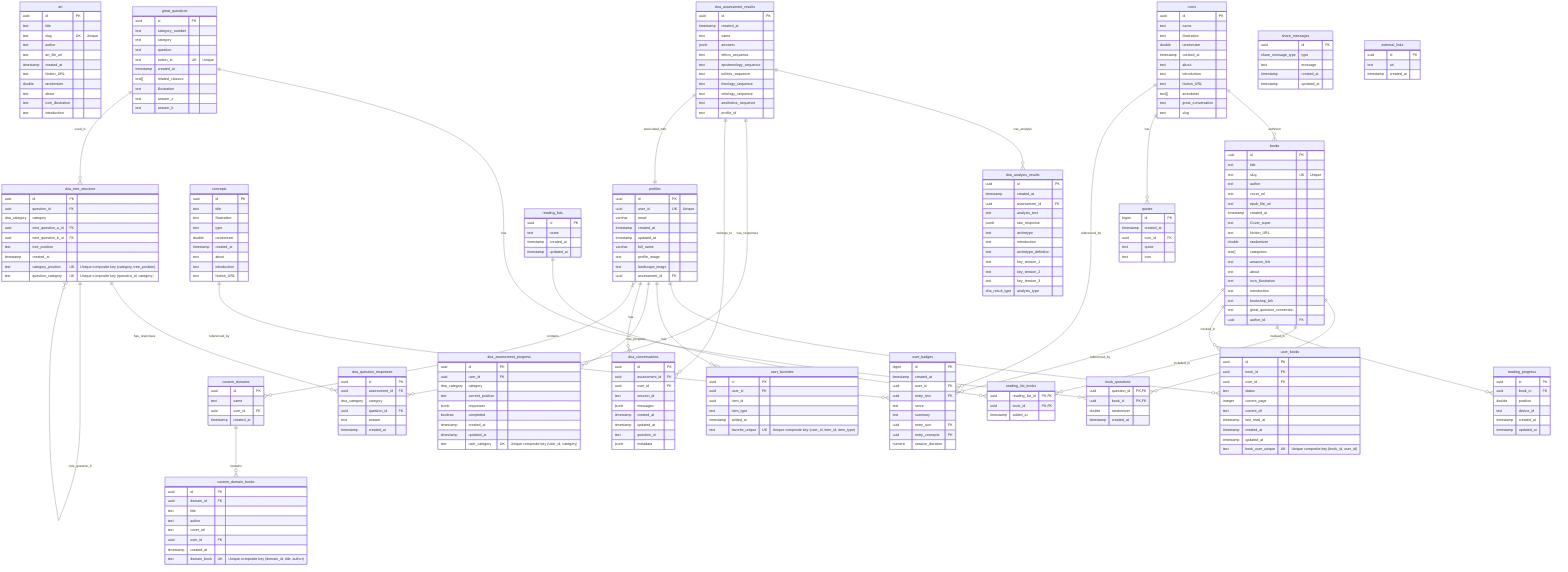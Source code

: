 erDiagram
    books {
        uuid id PK
        text title
        text slug UK "Unique"
        text author
        text cover_url
        text epub_file_url
        timestamp created_at
        text Cover_super
        text Notion_URL
        double randomizer
        text[] categories
        text amazon_link
        text about
        text icon_illustration
        text introduction
        text bookshop_link
        text great_question_connection
        uuid author_id FK
    }
    
    art {
        uuid id PK
        text title
        text slug UK "Unique"
        text author
        text art_file_url
        timestamp created_at
        text Notion_URL
        double randomizer
        text about
        text icon_illustration
        text introduction
    }
    
    icons {
        uuid id PK
        text name
        text illustration
        double randomizer
        timestamp created_at
        text about
        text introduction
        text Notion_URL
        text[] anecdotes
        text great_conversation
        text slug
    }
    
    concepts {
        uuid id PK
        text title
        text illustration
        text type
        double randomizer
        timestamp created_at
        text about
        text introduction
        text Notion_URL
    }
    
    great_questions {
        uuid id PK
        text category_number
        text category
        text question
        text notion_id UK "Unique"
        timestamp created_at
        text[] related_classics
        text illustration
        text answer_a
        text answer_b
    }
    
    book_questions {
        uuid question_id PK,FK
        uuid book_id PK,FK
        double randomizer
        timestamp created_at
    }
    
    profiles {
        uuid id PK
        uuid user_id UK "Unique"
        varchar email
        timestamp created_at
        timestamp updated_at
        varchar full_name
        text profile_image
        text landscape_image
        uuid assessment_id FK
    }
    
    user_books {
        uuid id PK
        uuid book_id FK
        uuid user_id FK
        text status
        integer current_page
        text current_cfi
        timestamp last_read_at
        timestamp created_at
        timestamp updated_at
        text book_user_unique UK "Unique composite key (book_id, user_id)"
    }
    
    user_favorites {
        uuid id PK
        uuid user_id FK
        uuid item_id
        text item_type
        timestamp added_at
        text favorite_unique UK "Unique composite key (user_id, item_id, item_type)"
    }
    
    reading_lists {
        uuid id PK
        text name
        timestamp created_at
        timestamp updated_at
    }
    
    reading_list_books {
        uuid reading_list_id PK,FK
        uuid book_id PK,FK
        timestamp added_at
    }
    
    reading_progress {
        uuid id PK
        uuid book_id FK
        double position
        text device_id
        timestamp created_at
        timestamp updated_at
    }
    
    dna_assessment_results {
        uuid id PK
        timestamp created_at
        text name
        jsonb answers
        text ethics_sequence
        text epistemology_sequence
        text politics_sequence
        text theology_sequence
        text ontology_sequence
        text aesthetics_sequence
        text profile_id
    }
    
    dna_analysis_results {
        uuid id PK
        timestamp created_at
        uuid assessment_id FK
        text analysis_text
        jsonb raw_response
        text archetype
        text introduction
        text archetype_definition
        text key_tension_1
        text key_tension_2
        text key_tension_3
        dna_result_type analysis_type
    }
    
    dna_tree_structure {
        uuid id PK
        uuid question_id FK
        dna_category category
        uuid next_question_a_id FK
        uuid next_question_b_id FK
        text tree_position
        timestamp created_at
        text category_position UK "Unique composite key (category, tree_position)"
        text question_category UK "Unique composite key (question_id, category)"
    }
    
    dna_question_responses {
        uuid id PK
        uuid assessment_id FK
        dna_category category
        uuid question_id FK
        text answer
        timestamp created_at
    }
    
    dna_assessment_progress {
        uuid id PK
        uuid user_id FK
        dna_category category
        text current_position
        jsonb responses
        boolean completed
        timestamp created_at
        timestamp updated_at
        text user_category UK "Unique composite key (user_id, category)"
    }
    
    custom_domain_books {
        uuid id PK
        uuid domain_id FK
        text title
        text author
        text cover_url
        uuid user_id FK
        timestamp created_at
        text domain_book UK "Unique composite key (domain_id, title, author)"
    }
    
    custom_domains {
        uuid id PK
        text name
        uuid user_id FK
        timestamp created_at
    }
    
    share_messages {
        uuid id PK
        share_message_type type
        text message
        timestamp created_at
        timestamp updated_at
    }
    
    quotes {
        bigint id PK
        timestamp created_at
        uuid icon_id FK
        text quote
        text icon
    }
    
    user_badges {
        bigint id PK
        timestamp created_at
        uuid user_id FK
        uuid entry_text FK
        text score
        text summary
        uuid entry_icon FK
        uuid entry_concepts FK
        numeric session_duration
    }
    
    external_links {
        uuid id PK
        text url
        timestamp created_at
    }
    
    dna_conversations {
        uuid id PK
        uuid assessment_id FK
        uuid user_id FK
        text session_id
        jsonb messages
        timestamp created_at
        timestamp updated_at
        text question_id
        jsonb metadata
    }
    
    books ||--o{ book_questions : "has"
    great_questions ||--o{ book_questions : "has"
    books ||--o{ reading_list_books : "included_in"
    reading_lists ||--o{ reading_list_books : "contains"
    books ||--o{ reading_progress : "tracked_in"
    books ||--o{ user_books : "tracked_in"
    profiles ||--o{ user_books : "owns"
    profiles ||--o{ user_favorites : "has"
    great_questions ||--o{ dna_tree_structure : "used_in"
    dna_tree_structure ||--o{ dna_question_responses : "has_responses"
    dna_assessment_results ||--o{ dna_analysis_results : "has_analysis"
    dna_assessment_results ||--o{ dna_question_responses : "has_responses"
    profiles ||--o{ dna_assessment_progress : "has_progress"
    icons ||--o{ books : "authored"
    custom_domains ||--o{ custom_domain_books : "contains"
    icons ||--o{ quotes : "has"
    books ||--o{ user_badges : "referenced_by"
    icons ||--o{ user_badges : "referenced_by"
    concepts ||--o{ user_badges : "referenced_by"
    dna_tree_structure ||--o{ dna_tree_structure : "next_question_a"
    dna_tree_structure ||--o{ dna_tree_structure : "next_question_b"
    profiles ||--o{ dna_conversations : "has"
    dna_assessment_results ||--o{ dna_conversations : "belongs_to"
    profiles }|--o{ custom_domains : "owns"
    dna_assessment_results ||--|| profiles : "associated_with"